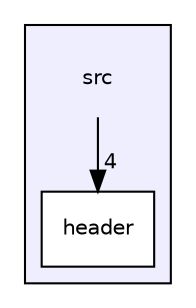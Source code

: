 digraph "/home/luis/git/DSP-Library/src" {
  compound=true
  node [ fontsize="10", fontname="Helvetica"];
  edge [ labelfontsize="10", labelfontname="Helvetica"];
  subgraph clusterdir_68267d1309a1af8e8297ef4c3efbcdba {
    graph [ bgcolor="#eeeeff", pencolor="black", label="" URL="dir_68267d1309a1af8e8297ef4c3efbcdba.html"];
    dir_68267d1309a1af8e8297ef4c3efbcdba [shape=plaintext label="src"];
    dir_8408bad1c8b66572738be7dc5ba73ab6 [shape=box label="header" color="black" fillcolor="white" style="filled" URL="dir_8408bad1c8b66572738be7dc5ba73ab6.html"];
  }
  dir_68267d1309a1af8e8297ef4c3efbcdba->dir_8408bad1c8b66572738be7dc5ba73ab6 [headlabel="4", labeldistance=1.5 headhref="dir_000000_000001.html"];
}
